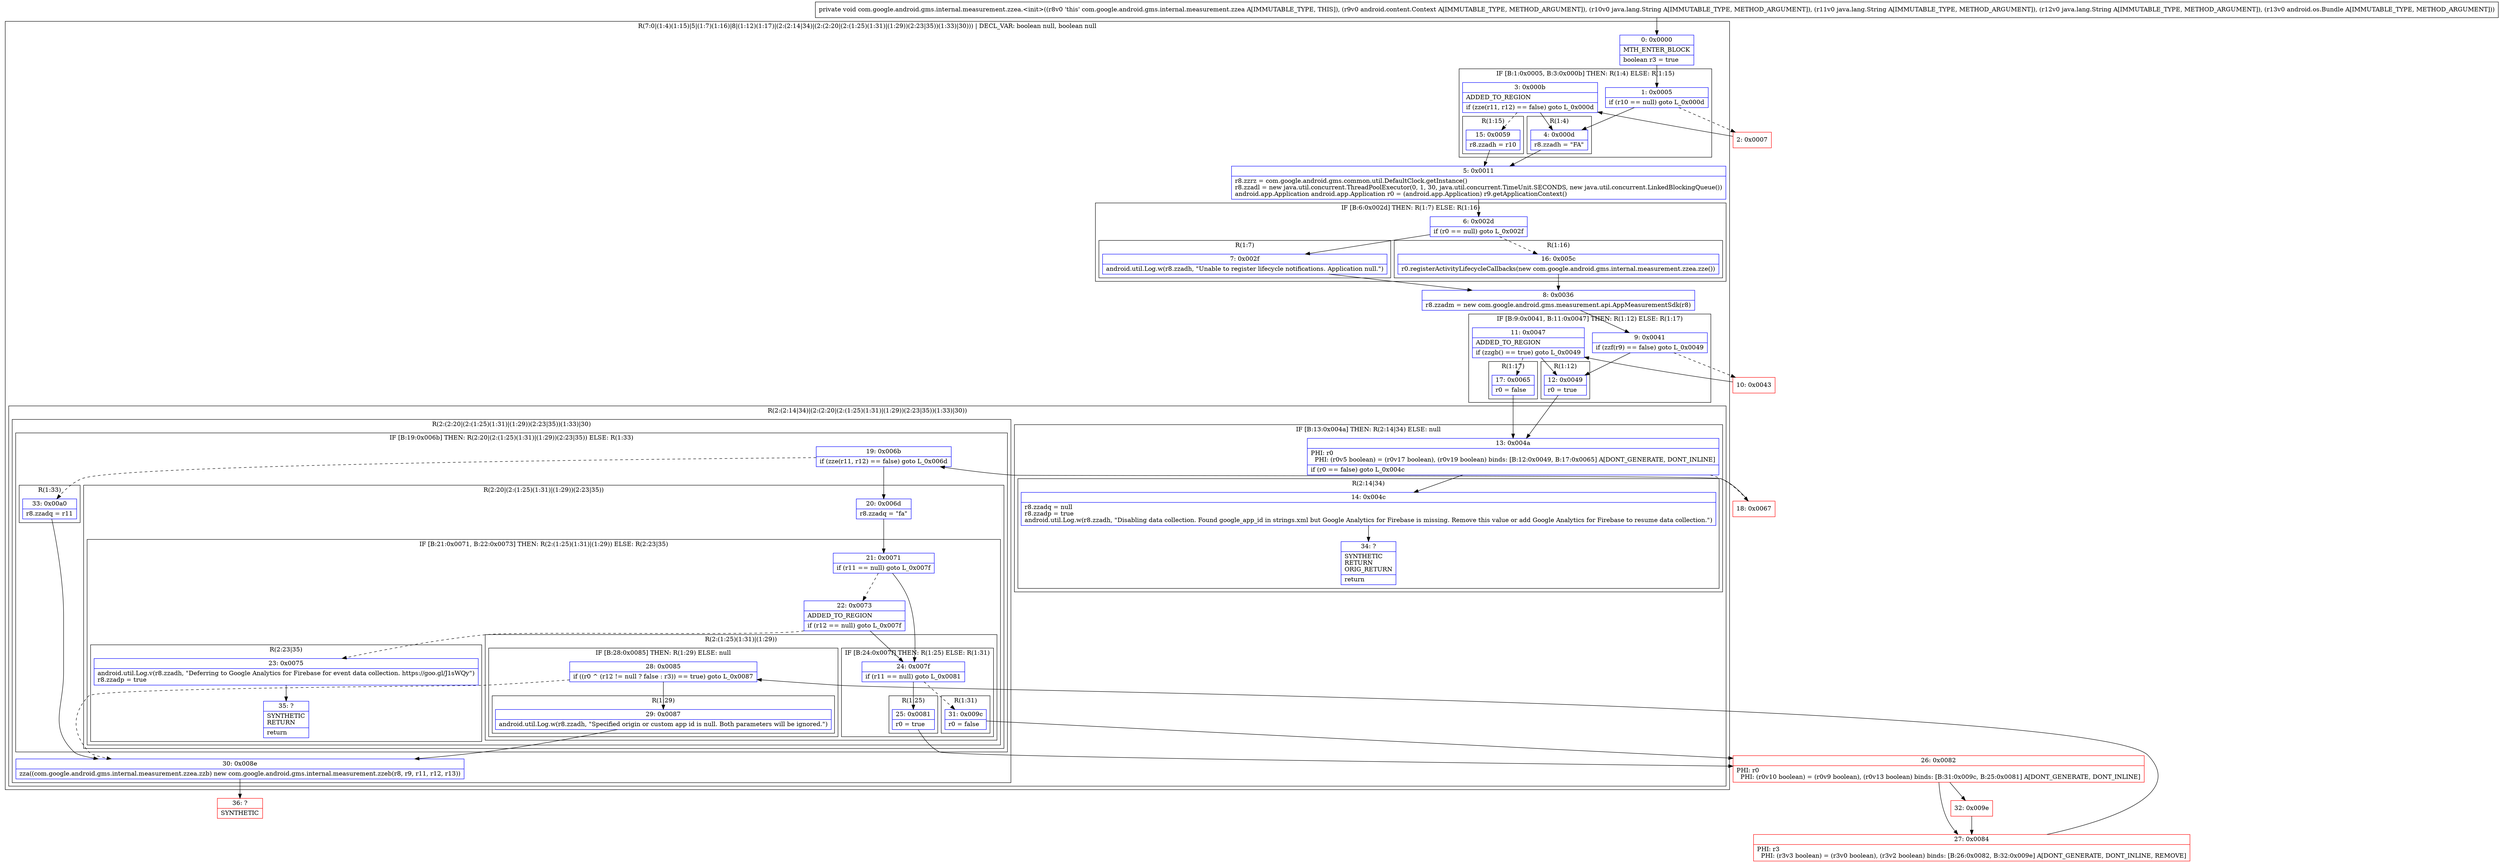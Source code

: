 digraph "CFG forcom.google.android.gms.internal.measurement.zzea.\<init\>(Landroid\/content\/Context;Ljava\/lang\/String;Ljava\/lang\/String;Ljava\/lang\/String;Landroid\/os\/Bundle;)V" {
subgraph cluster_Region_1027472390 {
label = "R(7:0|(1:4)(1:15)|5|(1:7)(1:16)|8|(1:12)(1:17)|(2:(2:14|34)|(2:(2:20|(2:(1:25)(1:31)|(1:29))(2:23|35))(1:33)|30))) | DECL_VAR: boolean null, boolean null\l";
node [shape=record,color=blue];
Node_0 [shape=record,label="{0\:\ 0x0000|MTH_ENTER_BLOCK\l|boolean r3 = true\l}"];
subgraph cluster_IfRegion_617326047 {
label = "IF [B:1:0x0005, B:3:0x000b] THEN: R(1:4) ELSE: R(1:15)";
node [shape=record,color=blue];
Node_1 [shape=record,label="{1\:\ 0x0005|if (r10 == null) goto L_0x000d\l}"];
Node_3 [shape=record,label="{3\:\ 0x000b|ADDED_TO_REGION\l|if (zze(r11, r12) == false) goto L_0x000d\l}"];
subgraph cluster_Region_1464710331 {
label = "R(1:4)";
node [shape=record,color=blue];
Node_4 [shape=record,label="{4\:\ 0x000d|r8.zzadh = \"FA\"\l}"];
}
subgraph cluster_Region_16789006 {
label = "R(1:15)";
node [shape=record,color=blue];
Node_15 [shape=record,label="{15\:\ 0x0059|r8.zzadh = r10\l}"];
}
}
Node_5 [shape=record,label="{5\:\ 0x0011|r8.zzrz = com.google.android.gms.common.util.DefaultClock.getInstance()\lr8.zzadl = new java.util.concurrent.ThreadPoolExecutor(0, 1, 30, java.util.concurrent.TimeUnit.SECONDS, new java.util.concurrent.LinkedBlockingQueue())\landroid.app.Application android.app.Application r0 = (android.app.Application) r9.getApplicationContext()\l}"];
subgraph cluster_IfRegion_380158086 {
label = "IF [B:6:0x002d] THEN: R(1:7) ELSE: R(1:16)";
node [shape=record,color=blue];
Node_6 [shape=record,label="{6\:\ 0x002d|if (r0 == null) goto L_0x002f\l}"];
subgraph cluster_Region_1957923529 {
label = "R(1:7)";
node [shape=record,color=blue];
Node_7 [shape=record,label="{7\:\ 0x002f|android.util.Log.w(r8.zzadh, \"Unable to register lifecycle notifications. Application null.\")\l}"];
}
subgraph cluster_Region_1651884197 {
label = "R(1:16)";
node [shape=record,color=blue];
Node_16 [shape=record,label="{16\:\ 0x005c|r0.registerActivityLifecycleCallbacks(new com.google.android.gms.internal.measurement.zzea.zze())\l}"];
}
}
Node_8 [shape=record,label="{8\:\ 0x0036|r8.zzadm = new com.google.android.gms.measurement.api.AppMeasurementSdk(r8)\l}"];
subgraph cluster_IfRegion_229584093 {
label = "IF [B:9:0x0041, B:11:0x0047] THEN: R(1:12) ELSE: R(1:17)";
node [shape=record,color=blue];
Node_9 [shape=record,label="{9\:\ 0x0041|if (zzf(r9) == false) goto L_0x0049\l}"];
Node_11 [shape=record,label="{11\:\ 0x0047|ADDED_TO_REGION\l|if (zzgb() == true) goto L_0x0049\l}"];
subgraph cluster_Region_821742881 {
label = "R(1:12)";
node [shape=record,color=blue];
Node_12 [shape=record,label="{12\:\ 0x0049|r0 = true\l}"];
}
subgraph cluster_Region_2060585166 {
label = "R(1:17)";
node [shape=record,color=blue];
Node_17 [shape=record,label="{17\:\ 0x0065|r0 = false\l}"];
}
}
subgraph cluster_Region_939370943 {
label = "R(2:(2:14|34)|(2:(2:20|(2:(1:25)(1:31)|(1:29))(2:23|35))(1:33)|30))";
node [shape=record,color=blue];
subgraph cluster_IfRegion_932024592 {
label = "IF [B:13:0x004a] THEN: R(2:14|34) ELSE: null";
node [shape=record,color=blue];
Node_13 [shape=record,label="{13\:\ 0x004a|PHI: r0 \l  PHI: (r0v5 boolean) = (r0v17 boolean), (r0v19 boolean) binds: [B:12:0x0049, B:17:0x0065] A[DONT_GENERATE, DONT_INLINE]\l|if (r0 == false) goto L_0x004c\l}"];
subgraph cluster_Region_1593876714 {
label = "R(2:14|34)";
node [shape=record,color=blue];
Node_14 [shape=record,label="{14\:\ 0x004c|r8.zzadq = null\lr8.zzadp = true\landroid.util.Log.w(r8.zzadh, \"Disabling data collection. Found google_app_id in strings.xml but Google Analytics for Firebase is missing. Remove this value or add Google Analytics for Firebase to resume data collection.\")\l}"];
Node_34 [shape=record,label="{34\:\ ?|SYNTHETIC\lRETURN\lORIG_RETURN\l|return\l}"];
}
}
subgraph cluster_Region_733853203 {
label = "R(2:(2:20|(2:(1:25)(1:31)|(1:29))(2:23|35))(1:33)|30)";
node [shape=record,color=blue];
subgraph cluster_IfRegion_1901544074 {
label = "IF [B:19:0x006b] THEN: R(2:20|(2:(1:25)(1:31)|(1:29))(2:23|35)) ELSE: R(1:33)";
node [shape=record,color=blue];
Node_19 [shape=record,label="{19\:\ 0x006b|if (zze(r11, r12) == false) goto L_0x006d\l}"];
subgraph cluster_Region_713640097 {
label = "R(2:20|(2:(1:25)(1:31)|(1:29))(2:23|35))";
node [shape=record,color=blue];
Node_20 [shape=record,label="{20\:\ 0x006d|r8.zzadq = \"fa\"\l}"];
subgraph cluster_IfRegion_1884601066 {
label = "IF [B:21:0x0071, B:22:0x0073] THEN: R(2:(1:25)(1:31)|(1:29)) ELSE: R(2:23|35)";
node [shape=record,color=blue];
Node_21 [shape=record,label="{21\:\ 0x0071|if (r11 == null) goto L_0x007f\l}"];
Node_22 [shape=record,label="{22\:\ 0x0073|ADDED_TO_REGION\l|if (r12 == null) goto L_0x007f\l}"];
subgraph cluster_Region_908036061 {
label = "R(2:(1:25)(1:31)|(1:29))";
node [shape=record,color=blue];
subgraph cluster_IfRegion_2098708614 {
label = "IF [B:24:0x007f] THEN: R(1:25) ELSE: R(1:31)";
node [shape=record,color=blue];
Node_24 [shape=record,label="{24\:\ 0x007f|if (r11 == null) goto L_0x0081\l}"];
subgraph cluster_Region_1720899322 {
label = "R(1:25)";
node [shape=record,color=blue];
Node_25 [shape=record,label="{25\:\ 0x0081|r0 = true\l}"];
}
subgraph cluster_Region_716069858 {
label = "R(1:31)";
node [shape=record,color=blue];
Node_31 [shape=record,label="{31\:\ 0x009c|r0 = false\l}"];
}
}
subgraph cluster_IfRegion_724318657 {
label = "IF [B:28:0x0085] THEN: R(1:29) ELSE: null";
node [shape=record,color=blue];
Node_28 [shape=record,label="{28\:\ 0x0085|if ((r0 ^ (r12 != null ? false : r3)) == true) goto L_0x0087\l}"];
subgraph cluster_Region_498815941 {
label = "R(1:29)";
node [shape=record,color=blue];
Node_29 [shape=record,label="{29\:\ 0x0087|android.util.Log.w(r8.zzadh, \"Specified origin or custom app id is null. Both parameters will be ignored.\")\l}"];
}
}
}
subgraph cluster_Region_1215113586 {
label = "R(2:23|35)";
node [shape=record,color=blue];
Node_23 [shape=record,label="{23\:\ 0x0075|android.util.Log.v(r8.zzadh, \"Deferring to Google Analytics for Firebase for event data collection. https:\/\/goo.gl\/J1sWQy\")\lr8.zzadp = true\l}"];
Node_35 [shape=record,label="{35\:\ ?|SYNTHETIC\lRETURN\l|return\l}"];
}
}
}
subgraph cluster_Region_33980109 {
label = "R(1:33)";
node [shape=record,color=blue];
Node_33 [shape=record,label="{33\:\ 0x00a0|r8.zzadq = r11\l}"];
}
}
Node_30 [shape=record,label="{30\:\ 0x008e|zza((com.google.android.gms.internal.measurement.zzea.zzb) new com.google.android.gms.internal.measurement.zzeb(r8, r9, r11, r12, r13))\l}"];
}
}
}
Node_2 [shape=record,color=red,label="{2\:\ 0x0007}"];
Node_10 [shape=record,color=red,label="{10\:\ 0x0043}"];
Node_18 [shape=record,color=red,label="{18\:\ 0x0067}"];
Node_26 [shape=record,color=red,label="{26\:\ 0x0082|PHI: r0 \l  PHI: (r0v10 boolean) = (r0v9 boolean), (r0v13 boolean) binds: [B:31:0x009c, B:25:0x0081] A[DONT_GENERATE, DONT_INLINE]\l}"];
Node_27 [shape=record,color=red,label="{27\:\ 0x0084|PHI: r3 \l  PHI: (r3v3 boolean) = (r3v0 boolean), (r3v2 boolean) binds: [B:26:0x0082, B:32:0x009e] A[DONT_GENERATE, DONT_INLINE, REMOVE]\l}"];
Node_32 [shape=record,color=red,label="{32\:\ 0x009e}"];
Node_36 [shape=record,color=red,label="{36\:\ ?|SYNTHETIC\l}"];
MethodNode[shape=record,label="{private void com.google.android.gms.internal.measurement.zzea.\<init\>((r8v0 'this' com.google.android.gms.internal.measurement.zzea A[IMMUTABLE_TYPE, THIS]), (r9v0 android.content.Context A[IMMUTABLE_TYPE, METHOD_ARGUMENT]), (r10v0 java.lang.String A[IMMUTABLE_TYPE, METHOD_ARGUMENT]), (r11v0 java.lang.String A[IMMUTABLE_TYPE, METHOD_ARGUMENT]), (r12v0 java.lang.String A[IMMUTABLE_TYPE, METHOD_ARGUMENT]), (r13v0 android.os.Bundle A[IMMUTABLE_TYPE, METHOD_ARGUMENT])) }"];
MethodNode -> Node_0;
Node_0 -> Node_1;
Node_1 -> Node_2[style=dashed];
Node_1 -> Node_4;
Node_3 -> Node_4;
Node_3 -> Node_15[style=dashed];
Node_4 -> Node_5;
Node_15 -> Node_5;
Node_5 -> Node_6;
Node_6 -> Node_7;
Node_6 -> Node_16[style=dashed];
Node_7 -> Node_8;
Node_16 -> Node_8;
Node_8 -> Node_9;
Node_9 -> Node_10[style=dashed];
Node_9 -> Node_12;
Node_11 -> Node_12;
Node_11 -> Node_17[style=dashed];
Node_12 -> Node_13;
Node_17 -> Node_13;
Node_13 -> Node_14;
Node_13 -> Node_18[style=dashed];
Node_14 -> Node_34;
Node_19 -> Node_20;
Node_19 -> Node_33[style=dashed];
Node_20 -> Node_21;
Node_21 -> Node_22[style=dashed];
Node_21 -> Node_24;
Node_22 -> Node_23[style=dashed];
Node_22 -> Node_24;
Node_24 -> Node_25;
Node_24 -> Node_31[style=dashed];
Node_25 -> Node_26;
Node_31 -> Node_26;
Node_28 -> Node_29;
Node_28 -> Node_30[style=dashed];
Node_29 -> Node_30;
Node_23 -> Node_35;
Node_33 -> Node_30;
Node_30 -> Node_36;
Node_2 -> Node_3;
Node_10 -> Node_11;
Node_18 -> Node_19;
Node_26 -> Node_27;
Node_26 -> Node_32;
Node_27 -> Node_28;
Node_32 -> Node_27;
}

